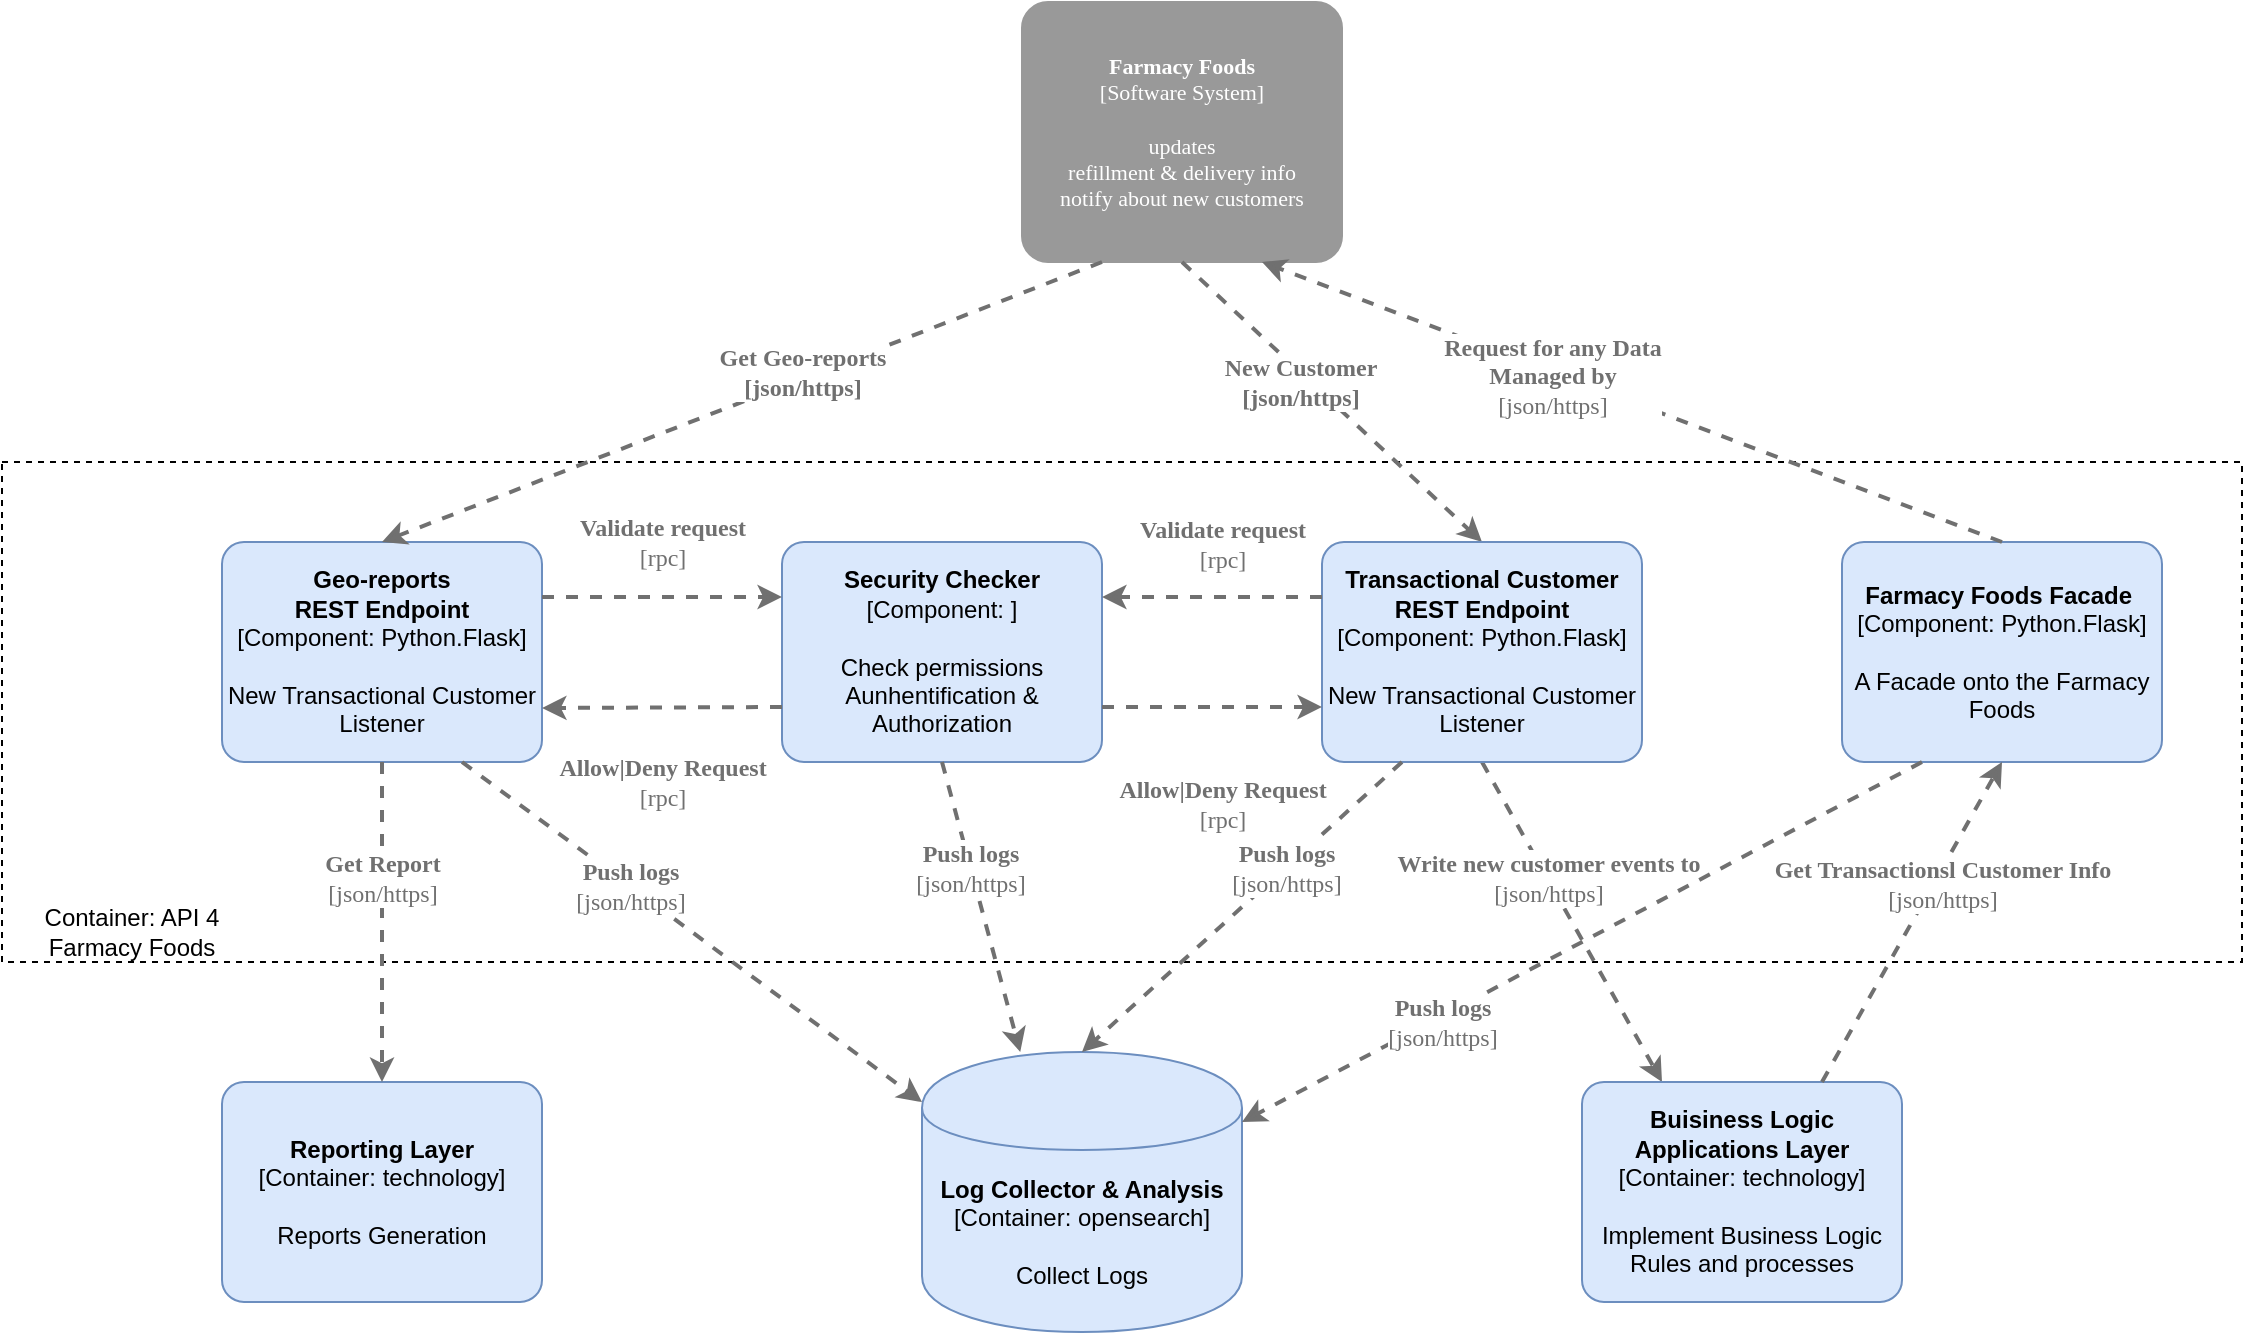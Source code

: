 <mxfile version="13.0.3" type="device"><diagram id="FejU_xL7Wx76AVO8mdSG" name="Page-1"><mxGraphModel dx="1747" dy="585" grid="1" gridSize="10" guides="1" tooltips="1" connect="1" arrows="1" fold="1" page="1" pageScale="1" pageWidth="827" pageHeight="1169" math="0" shadow="0"><root><mxCell id="0"/><mxCell id="1" parent="0"/><mxCell id="1h9RtoSDWQETx1TovlLe-1" value="" style="rounded=0;whiteSpace=wrap;html=1;dashed=1;" parent="1" vertex="1"><mxGeometry x="-140" y="300" width="1120" height="250" as="geometry"/></mxCell><object placeholders="1" c4Name="Farmacy Foods" c4Type="Software System" c4Description="updates&#10;refillment &amp; delivery info&#10;notify about new customers" label="&lt;b style=&quot;font-size: 11px;&quot;&gt;%c4Name%&lt;/b&gt;&lt;div style=&quot;font-size: 11px;&quot;&gt;[%c4Type%]&lt;/div&gt;&lt;br style=&quot;font-size: 11px;&quot;&gt;&lt;div style=&quot;font-size: 11px;&quot;&gt;%c4Description%&lt;/div&gt;" id="9URjR_MEQqm8kvzQ_rZu-7"><mxCell style="rounded=1;whiteSpace=wrap;html=1;labelBackgroundColor=none;fillColor=#999999;fontColor=#ffffff;align=center;arcSize=10;strokeColor=#999999;metaEdit=1;metaData={&quot;c4Type&quot;:{&quot;editable&quot;:false}};points=[[0.25,0,0],[0.5,0,0],[0.75,0,0],[1,0.25,0],[1,0.5,0],[1,0.75,0],[0.75,1,0],[0.5,1,0],[0.25,1,0],[0,0.75,0],[0,0.5,0],[0,0.25,0]];fontFamily=PT Mono;fontSize=11;" parent="1" vertex="1"><mxGeometry x="370" y="70" width="160" height="130" as="geometry"/></mxCell></object><object placeholders="1" c4Type="Relationship" c4Technology="json/https" c4Description="Write new customer events to" label="&lt;div style=&quot;text-align: left&quot;&gt;&lt;div style=&quot;text-align: center&quot;&gt;&lt;b&gt;%c4Description%&lt;/b&gt;&lt;/div&gt;&lt;div style=&quot;text-align: center&quot;&gt;[%c4Technology%]&lt;/div&gt;&lt;/div&gt;" id="9URjR_MEQqm8kvzQ_rZu-9"><mxCell style="edgeStyle=none;rounded=0;html=1;entryX=0.25;entryY=0;jettySize=auto;orthogonalLoop=1;strokeColor=#707070;strokeWidth=2;fontColor=#707070;jumpStyle=none;dashed=1;metaEdit=1;metaData={&quot;c4Type&quot;:{&quot;editable&quot;:false}};fontFamily=PT Mono;fontSize=12;startArrow=none;startFill=0;endArrow=classic;endFill=1;verticalAlign=middle;entryDx=0;entryDy=0;entryPerimeter=0;exitX=0.5;exitY=1;exitDx=0;exitDy=0;exitPerimeter=0;" parent="1" target="aKYVrWJ5R1Nlzkp5w-1_-8" edge="1"><mxGeometry x="-0.273" width="160" relative="1" as="geometry"><mxPoint x="600" y="450" as="sourcePoint"/><mxPoint x="600" y="585" as="targetPoint"/><mxPoint as="offset"/></mxGeometry></mxCell></object><mxCell id="9URjR_MEQqm8kvzQ_rZu-31" value="New Customer&lt;br&gt;[json/https]" style="endArrow=classic;html=1;rounded=0;fontFamily=PT Mono;fontSize=12;fontColor=#707070;verticalAlign=middle;exitX=0.5;exitY=1;exitDx=0;exitDy=0;exitPerimeter=0;entryX=0.5;entryY=0;entryDx=0;entryDy=0;entryPerimeter=0;dashed=1;strokeColor=#707070;strokeWidth=2;endFill=1;startFill=0;fontStyle=1" parent="1" source="9URjR_MEQqm8kvzQ_rZu-7" target="WNrNJUZxD0pCBuLeAD5r-5" edge="1"><mxGeometry x="-0.176" y="-3" width="50" height="50" relative="1" as="geometry"><mxPoint x="560" y="230" as="sourcePoint"/><mxPoint x="560" y="340" as="targetPoint"/><mxPoint x="-1" as="offset"/></mxGeometry></mxCell><mxCell id="WNrNJUZxD0pCBuLeAD5r-5" value="&lt;b&gt;Transactional Customer REST Endpoint&lt;/b&gt;&lt;br&gt;&lt;div&gt;[Component:&amp;nbsp;&lt;span&gt;Python.Flask&lt;/span&gt;&lt;span&gt;]&lt;/span&gt;&lt;/div&gt;&lt;br&gt;&lt;div&gt;New Transactional Customer Listener&lt;/div&gt;" style="rounded=1;whiteSpace=wrap;html=1;labelBackgroundColor=none;fillColor=#dae8fc;fontColor=#000000;align=center;arcSize=10;strokeColor=#6c8ebf;points=[[0.25,0,0],[0.5,0,0],[0.75,0,0],[1,0.25,0],[1,0.5,0],[1,0.75,0],[0.75,1,0],[0.5,1,0],[0.25,1,0],[0,0.75,0],[0,0.5,0],[0,0.25,0]];" parent="1" vertex="1"><mxGeometry x="520" y="340" width="160" height="110.0" as="geometry"/></mxCell><mxCell id="WNrNJUZxD0pCBuLeAD5r-7" value="&lt;span&gt;&lt;b&gt;Farmacy Foods Facade&amp;nbsp;&lt;br&gt;&lt;/b&gt;[Component:&amp;nbsp;&lt;/span&gt;&lt;span&gt;Python.Flask&lt;/span&gt;&lt;span&gt;]&lt;/span&gt;&lt;br&gt;&lt;br&gt;&lt;div&gt;A Facade onto the Farmacy Foods&lt;/div&gt;" style="rounded=1;whiteSpace=wrap;html=1;labelBackgroundColor=none;fillColor=#dae8fc;fontColor=#000000;align=center;arcSize=10;strokeColor=#6c8ebf;points=[[0.25,0,0],[0.5,0,0],[0.75,0,0],[1,0.25,0],[1,0.5,0],[1,0.75,0],[0.75,1,0],[0.5,1,0],[0.25,1,0],[0,0.75,0],[0,0.5,0],[0,0.25,0]];" parent="1" vertex="1"><mxGeometry x="780" y="340" width="160" height="110.0" as="geometry"/></mxCell><object placeholders="1" c4Type="Relationship" c4Technology="json/https" c4Description="Request for any Data&#10;Managed by" label="&lt;div style=&quot;text-align: left&quot;&gt;&lt;div style=&quot;text-align: center&quot;&gt;&lt;b&gt;%c4Description%&lt;/b&gt;&lt;/div&gt;&lt;div style=&quot;text-align: center&quot;&gt;[%c4Technology%]&lt;/div&gt;&lt;/div&gt;" id="WNrNJUZxD0pCBuLeAD5r-10"><mxCell style="edgeStyle=none;rounded=0;html=1;entryX=0.75;entryY=1;jettySize=auto;orthogonalLoop=1;strokeColor=#707070;strokeWidth=2;fontColor=#707070;jumpStyle=none;dashed=1;metaEdit=1;metaData={&quot;c4Type&quot;:{&quot;editable&quot;:false}};fontFamily=PT Mono;fontSize=12;startArrow=none;startFill=0;endArrow=classic;endFill=1;verticalAlign=middle;entryDx=0;entryDy=0;entryPerimeter=0;exitX=0.5;exitY=0;exitDx=0;exitDy=0;exitPerimeter=0;" parent="1" source="WNrNJUZxD0pCBuLeAD5r-7" target="9URjR_MEQqm8kvzQ_rZu-7" edge="1"><mxGeometry x="0.211" y="2" width="160" relative="1" as="geometry"><mxPoint x="1070" y="150" as="sourcePoint"/><mxPoint x="1070" y="285" as="targetPoint"/><mxPoint as="offset"/></mxGeometry></mxCell></object><mxCell id="aKYVrWJ5R1Nlzkp5w-1_-1" value="Container: API 4 Farmacy Foods" style="text;html=1;strokeColor=none;fillColor=none;align=center;verticalAlign=middle;whiteSpace=wrap;rounded=0;" vertex="1" parent="1"><mxGeometry x="-140" y="520" width="130" height="30" as="geometry"/></mxCell><mxCell id="aKYVrWJ5R1Nlzkp5w-1_-4" value="&lt;b&gt;Security Checker&lt;/b&gt;&lt;br&gt;&lt;div&gt;[Component:&amp;nbsp;&lt;span&gt;]&lt;/span&gt;&lt;/div&gt;&lt;br&gt;&lt;div&gt;Check permissions&lt;br&gt;Aunhentification &amp;amp; Authorization&lt;/div&gt;" style="rounded=1;whiteSpace=wrap;html=1;labelBackgroundColor=none;fillColor=#dae8fc;fontColor=#000000;align=center;arcSize=10;strokeColor=#6c8ebf;points=[[0.25,0,0],[0.5,0,0],[0.75,0,0],[1,0.25,0],[1,0.5,0],[1,0.75,0],[0.75,1,0],[0.5,1,0],[0.25,1,0],[0,0.75,0],[0,0.5,0],[0,0.25,0]];" vertex="1" parent="1"><mxGeometry x="250" y="340" width="160" height="110.0" as="geometry"/></mxCell><object placeholders="1" c4Type="Relationship" c4Technology="rpc" c4Description="Validate request" label="&lt;div style=&quot;text-align: left&quot;&gt;&lt;div style=&quot;text-align: center&quot;&gt;&lt;b&gt;%c4Description%&lt;/b&gt;&lt;/div&gt;&lt;div style=&quot;text-align: center&quot;&gt;[%c4Technology%]&lt;/div&gt;&lt;/div&gt;" id="aKYVrWJ5R1Nlzkp5w-1_-6"><mxCell style="edgeStyle=none;rounded=0;html=1;jettySize=auto;orthogonalLoop=1;strokeColor=#707070;strokeWidth=2;fontColor=#707070;jumpStyle=none;dashed=1;metaEdit=1;metaData={&quot;c4Type&quot;:{&quot;editable&quot;:false}};fontFamily=PT Mono;fontSize=12;startArrow=none;startFill=0;endArrow=classic;endFill=1;verticalAlign=middle;exitX=0;exitY=0.25;exitDx=0;exitDy=0;exitPerimeter=0;entryX=1;entryY=0.25;entryDx=0;entryDy=0;entryPerimeter=0;" edge="1" parent="1" source="WNrNJUZxD0pCBuLeAD5r-5" target="aKYVrWJ5R1Nlzkp5w-1_-4"><mxGeometry x="-0.091" y="-27" width="160" relative="1" as="geometry"><mxPoint x="390" y="230" as="sourcePoint"/><mxPoint x="430" y="365" as="targetPoint"/><mxPoint as="offset"/></mxGeometry></mxCell></object><object placeholders="1" c4Type="Relationship" c4Technology="rpc" c4Description="Allow|Deny Request" label="&lt;div style=&quot;text-align: left&quot;&gt;&lt;div style=&quot;text-align: center&quot;&gt;&lt;b&gt;%c4Description%&lt;/b&gt;&lt;/div&gt;&lt;div style=&quot;text-align: center&quot;&gt;[%c4Technology%]&lt;/div&gt;&lt;/div&gt;" id="aKYVrWJ5R1Nlzkp5w-1_-7"><mxCell style="edgeStyle=none;rounded=0;html=1;jettySize=auto;orthogonalLoop=1;strokeColor=#707070;strokeWidth=2;fontColor=#707070;jumpStyle=none;dashed=1;metaEdit=1;metaData={&quot;c4Type&quot;:{&quot;editable&quot;:false}};fontFamily=PT Mono;fontSize=12;startArrow=none;startFill=0;endArrow=classic;endFill=1;verticalAlign=middle;exitX=1;exitY=0.75;exitDx=0;exitDy=0;exitPerimeter=0;entryX=0;entryY=0.75;entryDx=0;entryDy=0;entryPerimeter=0;" edge="1" parent="1" source="aKYVrWJ5R1Nlzkp5w-1_-4" target="WNrNJUZxD0pCBuLeAD5r-5"><mxGeometry x="0.091" y="-47" width="160" relative="1" as="geometry"><mxPoint x="410" y="230" as="sourcePoint"/><mxPoint x="300" y="230" as="targetPoint"/><mxPoint y="1" as="offset"/></mxGeometry></mxCell></object><mxCell id="aKYVrWJ5R1Nlzkp5w-1_-8" value="&lt;b&gt;Buisiness Logic Applications Layer&lt;/b&gt;&lt;br&gt;&lt;div&gt;[Container: technology&lt;span&gt;]&lt;/span&gt;&lt;/div&gt;&lt;br&gt;&lt;div&gt;Implement Business Logic&lt;br&gt;Rules and processes&lt;/div&gt;" style="rounded=1;whiteSpace=wrap;html=1;labelBackgroundColor=none;fillColor=#dae8fc;fontColor=#000000;align=center;arcSize=10;strokeColor=#6c8ebf;points=[[0.25,0,0],[0.5,0,0],[0.75,0,0],[1,0.25,0],[1,0.5,0],[1,0.75,0],[0.75,1,0],[0.5,1,0],[0.25,1,0],[0,0.75,0],[0,0.5,0],[0,0.25,0]];" vertex="1" parent="1"><mxGeometry x="650" y="610" width="160" height="110.0" as="geometry"/></mxCell><object placeholders="1" c4Type="Relationship" c4Technology="json/https" c4Description="Get Transactionsl Customer Info" label="&lt;div style=&quot;text-align: left&quot;&gt;&lt;div style=&quot;text-align: center&quot;&gt;&lt;b&gt;%c4Description%&lt;/b&gt;&lt;/div&gt;&lt;div style=&quot;text-align: center&quot;&gt;[%c4Technology%]&lt;/div&gt;&lt;/div&gt;" id="aKYVrWJ5R1Nlzkp5w-1_-10"><mxCell style="edgeStyle=none;rounded=0;html=1;entryX=0.5;entryY=1;jettySize=auto;orthogonalLoop=1;strokeColor=#707070;strokeWidth=2;fontColor=#707070;jumpStyle=none;dashed=1;metaEdit=1;metaData={&quot;c4Type&quot;:{&quot;editable&quot;:false}};fontFamily=PT Mono;fontSize=12;startArrow=none;startFill=0;endArrow=classic;endFill=1;verticalAlign=middle;entryDx=0;entryDy=0;entryPerimeter=0;exitX=0.75;exitY=0;exitDx=0;exitDy=0;exitPerimeter=0;" edge="1" parent="1" source="aKYVrWJ5R1Nlzkp5w-1_-8" target="WNrNJUZxD0pCBuLeAD5r-7"><mxGeometry x="0.27" y="-3" width="160" relative="1" as="geometry"><mxPoint x="560" y="620" as="sourcePoint"/><mxPoint x="690" y="780" as="targetPoint"/><mxPoint y="1" as="offset"/></mxGeometry></mxCell></object><mxCell id="aKYVrWJ5R1Nlzkp5w-1_-12" value="&lt;b&gt;Reporting Layer&lt;/b&gt;&lt;br&gt;&lt;div&gt;[Container:&lt;span&gt;&amp;nbsp;technology&lt;/span&gt;&lt;span&gt;]&lt;/span&gt;&lt;/div&gt;&lt;br&gt;&lt;div&gt;Reports Generation&lt;/div&gt;" style="rounded=1;whiteSpace=wrap;html=1;labelBackgroundColor=none;fillColor=#dae8fc;fontColor=#000000;align=center;arcSize=10;strokeColor=#6c8ebf;points=[[0.25,0,0],[0.5,0,0],[0.75,0,0],[1,0.25,0],[1,0.5,0],[1,0.75,0],[0.75,1,0],[0.5,1,0],[0.25,1,0],[0,0.75,0],[0,0.5,0],[0,0.25,0]];" vertex="1" parent="1"><mxGeometry x="-30" y="610" width="160" height="110.0" as="geometry"/></mxCell><mxCell id="aKYVrWJ5R1Nlzkp5w-1_-13" value="&lt;b&gt;Geo-reports&lt;br&gt;REST Endpoint&lt;/b&gt;&lt;br&gt;&lt;div&gt;[Component:&amp;nbsp;&lt;span&gt;Python.Flask&lt;/span&gt;&lt;span&gt;]&lt;/span&gt;&lt;/div&gt;&lt;br&gt;&lt;div&gt;New Transactional Customer Listener&lt;/div&gt;" style="rounded=1;whiteSpace=wrap;html=1;labelBackgroundColor=none;fillColor=#dae8fc;fontColor=#000000;align=center;arcSize=10;strokeColor=#6c8ebf;points=[[0.25,0,0],[0.5,0,0],[0.75,0,0],[1,0.25,0],[1,0.5,0],[1,0.75,0],[0.75,1,0],[0.5,1,0],[0.25,1,0],[0,0.75,0],[0,0.5,0],[0,0.25,0]];" vertex="1" parent="1"><mxGeometry x="-30" y="340" width="160" height="110.0" as="geometry"/></mxCell><object placeholders="1" c4Type="Relationship" c4Technology="rpc" c4Description="Validate request" label="&lt;div style=&quot;text-align: left&quot;&gt;&lt;div style=&quot;text-align: center&quot;&gt;&lt;b&gt;%c4Description%&lt;/b&gt;&lt;/div&gt;&lt;div style=&quot;text-align: center&quot;&gt;[%c4Technology%]&lt;/div&gt;&lt;/div&gt;" id="aKYVrWJ5R1Nlzkp5w-1_-14"><mxCell style="edgeStyle=none;rounded=0;html=1;jettySize=auto;orthogonalLoop=1;strokeColor=#707070;strokeWidth=2;fontColor=#707070;jumpStyle=none;dashed=1;metaEdit=1;metaData={&quot;c4Type&quot;:{&quot;editable&quot;:false}};fontFamily=PT Mono;fontSize=12;startArrow=none;startFill=0;endArrow=classic;endFill=1;verticalAlign=middle;exitX=1;exitY=0.25;exitDx=0;exitDy=0;exitPerimeter=0;entryX=0;entryY=0.25;entryDx=0;entryDy=0;entryPerimeter=0;" edge="1" source="aKYVrWJ5R1Nlzkp5w-1_-13" parent="1" target="aKYVrWJ5R1Nlzkp5w-1_-4"><mxGeometry y="28" width="160" relative="1" as="geometry"><mxPoint x="-160" y="230" as="sourcePoint"/><mxPoint x="-140" y="367.5" as="targetPoint"/><mxPoint as="offset"/></mxGeometry></mxCell></object><object placeholders="1" c4Type="Relationship" c4Technology="rpc" c4Description="Allow|Deny Request" label="&lt;div style=&quot;text-align: left&quot;&gt;&lt;div style=&quot;text-align: center&quot;&gt;&lt;b&gt;%c4Description%&lt;/b&gt;&lt;/div&gt;&lt;div style=&quot;text-align: center&quot;&gt;[%c4Technology%]&lt;/div&gt;&lt;/div&gt;" id="aKYVrWJ5R1Nlzkp5w-1_-15"><mxCell style="edgeStyle=none;rounded=0;html=1;jettySize=auto;orthogonalLoop=1;strokeColor=#707070;strokeWidth=2;fontColor=#707070;jumpStyle=none;dashed=1;metaEdit=1;metaData={&quot;c4Type&quot;:{&quot;editable&quot;:false}};fontFamily=PT Mono;fontSize=12;startArrow=none;startFill=0;endArrow=classic;endFill=1;verticalAlign=middle;exitX=0;exitY=0.75;exitDx=0;exitDy=0;exitPerimeter=0;" edge="1" parent="1" source="aKYVrWJ5R1Nlzkp5w-1_-4"><mxGeometry x="0.003" y="37" width="160" relative="1" as="geometry"><mxPoint x="-140" y="422.5" as="sourcePoint"/><mxPoint x="130" y="423" as="targetPoint"/><mxPoint as="offset"/></mxGeometry></mxCell></object><mxCell id="aKYVrWJ5R1Nlzkp5w-1_-16" value="Get Geo-reports&lt;br&gt;[json/https]" style="endArrow=classic;html=1;rounded=0;fontFamily=PT Mono;fontSize=12;fontColor=#707070;verticalAlign=middle;exitX=0.25;exitY=1;exitDx=0;exitDy=0;exitPerimeter=0;entryX=0.5;entryY=0;entryDx=0;entryDy=0;entryPerimeter=0;dashed=1;strokeColor=#707070;strokeWidth=2;endFill=1;startFill=0;fontStyle=1" edge="1" parent="1" source="9URjR_MEQqm8kvzQ_rZu-7" target="aKYVrWJ5R1Nlzkp5w-1_-13"><mxGeometry x="-0.176" y="-3" width="50" height="50" relative="1" as="geometry"><mxPoint x="230" y="180" as="sourcePoint"/><mxPoint x="380" y="320" as="targetPoint"/><mxPoint x="-1" as="offset"/></mxGeometry></mxCell><object placeholders="1" c4Type="Relationship" c4Technology="json/https" c4Description="Get Report" label="&lt;div style=&quot;text-align: left&quot;&gt;&lt;div style=&quot;text-align: center&quot;&gt;&lt;b&gt;%c4Description%&lt;/b&gt;&lt;/div&gt;&lt;div style=&quot;text-align: center&quot;&gt;[%c4Technology%]&lt;/div&gt;&lt;/div&gt;" id="aKYVrWJ5R1Nlzkp5w-1_-17"><mxCell style="edgeStyle=none;rounded=0;html=1;entryX=0.5;entryY=0;jettySize=auto;orthogonalLoop=1;strokeColor=#707070;strokeWidth=2;fontColor=#707070;jumpStyle=none;dashed=1;metaEdit=1;metaData={&quot;c4Type&quot;:{&quot;editable&quot;:false}};fontFamily=PT Mono;fontSize=12;startArrow=none;startFill=0;endArrow=classic;endFill=1;verticalAlign=middle;entryDx=0;entryDy=0;entryPerimeter=0;exitX=0.5;exitY=1;exitDx=0;exitDy=0;exitPerimeter=0;" edge="1" parent="1" source="aKYVrWJ5R1Nlzkp5w-1_-13" target="aKYVrWJ5R1Nlzkp5w-1_-12"><mxGeometry x="-0.273" width="160" relative="1" as="geometry"><mxPoint x="100" y="630" as="sourcePoint"/><mxPoint x="190" y="790" as="targetPoint"/><mxPoint as="offset"/></mxGeometry></mxCell></object><mxCell id="aKYVrWJ5R1Nlzkp5w-1_-18" value="&lt;span&gt;&lt;b&gt;Log Collector &amp;amp; Analysis&lt;/b&gt;&lt;/span&gt;&lt;div&gt;[Container: opensearch]&lt;/div&gt;&lt;br&gt;&lt;div&gt;Collect Logs&lt;/div&gt;" style="shape=cylinder;whiteSpace=wrap;html=1;boundedLbl=1;rounded=0;labelBackgroundColor=none;fillColor=#dae8fc;fontSize=12;fontColor=#000000;align=center;strokeColor=#6c8ebf;points=[[0.5,0,0],[1,0.25,0],[1,0.5,0],[1,0.75,0],[0.5,1,0],[0,0.75,0],[0,0.5,0],[0,0.25,0]];" vertex="1" parent="1"><mxGeometry x="320" y="595" width="160" height="140" as="geometry"/></mxCell><object placeholders="1" c4Type="Relationship" c4Technology="json/https" c4Description="Push logs" label="&lt;div style=&quot;text-align: left&quot;&gt;&lt;div style=&quot;text-align: center&quot;&gt;&lt;b&gt;%c4Description%&lt;/b&gt;&lt;/div&gt;&lt;div style=&quot;text-align: center&quot;&gt;[%c4Technology%]&lt;/div&gt;&lt;/div&gt;" id="aKYVrWJ5R1Nlzkp5w-1_-21"><mxCell style="edgeStyle=none;rounded=0;html=1;entryX=0;entryY=0.179;jettySize=auto;orthogonalLoop=1;strokeColor=#707070;strokeWidth=2;fontColor=#707070;jumpStyle=none;dashed=1;metaEdit=1;metaData={&quot;c4Type&quot;:{&quot;editable&quot;:false}};fontFamily=PT Mono;fontSize=12;startArrow=none;startFill=0;endArrow=classic;endFill=1;verticalAlign=middle;entryDx=0;entryDy=0;entryPerimeter=0;exitX=0.75;exitY=1;exitDx=0;exitDy=0;exitPerimeter=0;" edge="1" parent="1" source="aKYVrWJ5R1Nlzkp5w-1_-13" target="aKYVrWJ5R1Nlzkp5w-1_-18"><mxGeometry x="-0.273" width="160" relative="1" as="geometry"><mxPoint x="210" y="580" as="sourcePoint"/><mxPoint x="210" y="740" as="targetPoint"/><mxPoint as="offset"/></mxGeometry></mxCell></object><object placeholders="1" c4Type="Relationship" c4Technology="json/https" c4Description="Push logs" label="&lt;div style=&quot;text-align: left&quot;&gt;&lt;div style=&quot;text-align: center&quot;&gt;&lt;b&gt;%c4Description%&lt;/b&gt;&lt;/div&gt;&lt;div style=&quot;text-align: center&quot;&gt;[%c4Technology%]&lt;/div&gt;&lt;/div&gt;" id="aKYVrWJ5R1Nlzkp5w-1_-22"><mxCell style="edgeStyle=none;rounded=0;html=1;entryX=0.5;entryY=0;jettySize=auto;orthogonalLoop=1;strokeColor=#707070;strokeWidth=2;fontColor=#707070;jumpStyle=none;dashed=1;metaEdit=1;metaData={&quot;c4Type&quot;:{&quot;editable&quot;:false}};fontFamily=PT Mono;fontSize=12;startArrow=none;startFill=0;endArrow=classic;endFill=1;verticalAlign=middle;entryDx=0;entryDy=0;entryPerimeter=0;exitX=0.25;exitY=1;exitDx=0;exitDy=0;exitPerimeter=0;" edge="1" parent="1" source="WNrNJUZxD0pCBuLeAD5r-5" target="aKYVrWJ5R1Nlzkp5w-1_-18"><mxGeometry x="-0.273" width="160" relative="1" as="geometry"><mxPoint x="520" y="610" as="sourcePoint"/><mxPoint x="750" y="780.06" as="targetPoint"/><mxPoint as="offset"/></mxGeometry></mxCell></object><object placeholders="1" c4Type="Relationship" c4Technology="json/https" c4Description="Push logs" label="&lt;div style=&quot;text-align: left&quot;&gt;&lt;div style=&quot;text-align: center&quot;&gt;&lt;b&gt;%c4Description%&lt;/b&gt;&lt;/div&gt;&lt;div style=&quot;text-align: center&quot;&gt;[%c4Technology%]&lt;/div&gt;&lt;/div&gt;" id="aKYVrWJ5R1Nlzkp5w-1_-23"><mxCell style="edgeStyle=none;rounded=0;html=1;entryX=1;entryY=0.25;jettySize=auto;orthogonalLoop=1;strokeColor=#707070;strokeWidth=2;fontColor=#707070;jumpStyle=none;dashed=1;metaEdit=1;metaData={&quot;c4Type&quot;:{&quot;editable&quot;:false}};fontFamily=PT Mono;fontSize=12;startArrow=none;startFill=0;endArrow=classic;endFill=1;verticalAlign=middle;entryDx=0;entryDy=0;entryPerimeter=0;exitX=0.25;exitY=1;exitDx=0;exitDy=0;exitPerimeter=0;" edge="1" parent="1" source="WNrNJUZxD0pCBuLeAD5r-7" target="aKYVrWJ5R1Nlzkp5w-1_-18"><mxGeometry x="0.419" y="3" width="160" relative="1" as="geometry"><mxPoint x="580" y="620" as="sourcePoint"/><mxPoint x="420" y="765" as="targetPoint"/><mxPoint as="offset"/></mxGeometry></mxCell></object><object placeholders="1" c4Type="Relationship" c4Technology="json/https" c4Description="Push logs" label="&lt;div style=&quot;text-align: left&quot;&gt;&lt;div style=&quot;text-align: center&quot;&gt;&lt;b&gt;%c4Description%&lt;/b&gt;&lt;/div&gt;&lt;div style=&quot;text-align: center&quot;&gt;[%c4Technology%]&lt;/div&gt;&lt;/div&gt;" id="aKYVrWJ5R1Nlzkp5w-1_-24"><mxCell style="edgeStyle=none;rounded=0;html=1;entryX=0.307;entryY=0;jettySize=auto;orthogonalLoop=1;strokeColor=#707070;strokeWidth=2;fontColor=#707070;jumpStyle=none;dashed=1;metaEdit=1;metaData={&quot;c4Type&quot;:{&quot;editable&quot;:false}};fontFamily=PT Mono;fontSize=12;startArrow=none;startFill=0;endArrow=classic;endFill=1;verticalAlign=middle;entryDx=0;entryDy=0;entryPerimeter=0;exitX=0.5;exitY=1;exitDx=0;exitDy=0;exitPerimeter=0;" edge="1" parent="1" source="aKYVrWJ5R1Nlzkp5w-1_-4" target="aKYVrWJ5R1Nlzkp5w-1_-18"><mxGeometry x="-0.273" width="160" relative="1" as="geometry"><mxPoint x="220" y="620" as="sourcePoint"/><mxPoint x="450" y="790.06" as="targetPoint"/><mxPoint as="offset"/></mxGeometry></mxCell></object></root></mxGraphModel></diagram></mxfile>